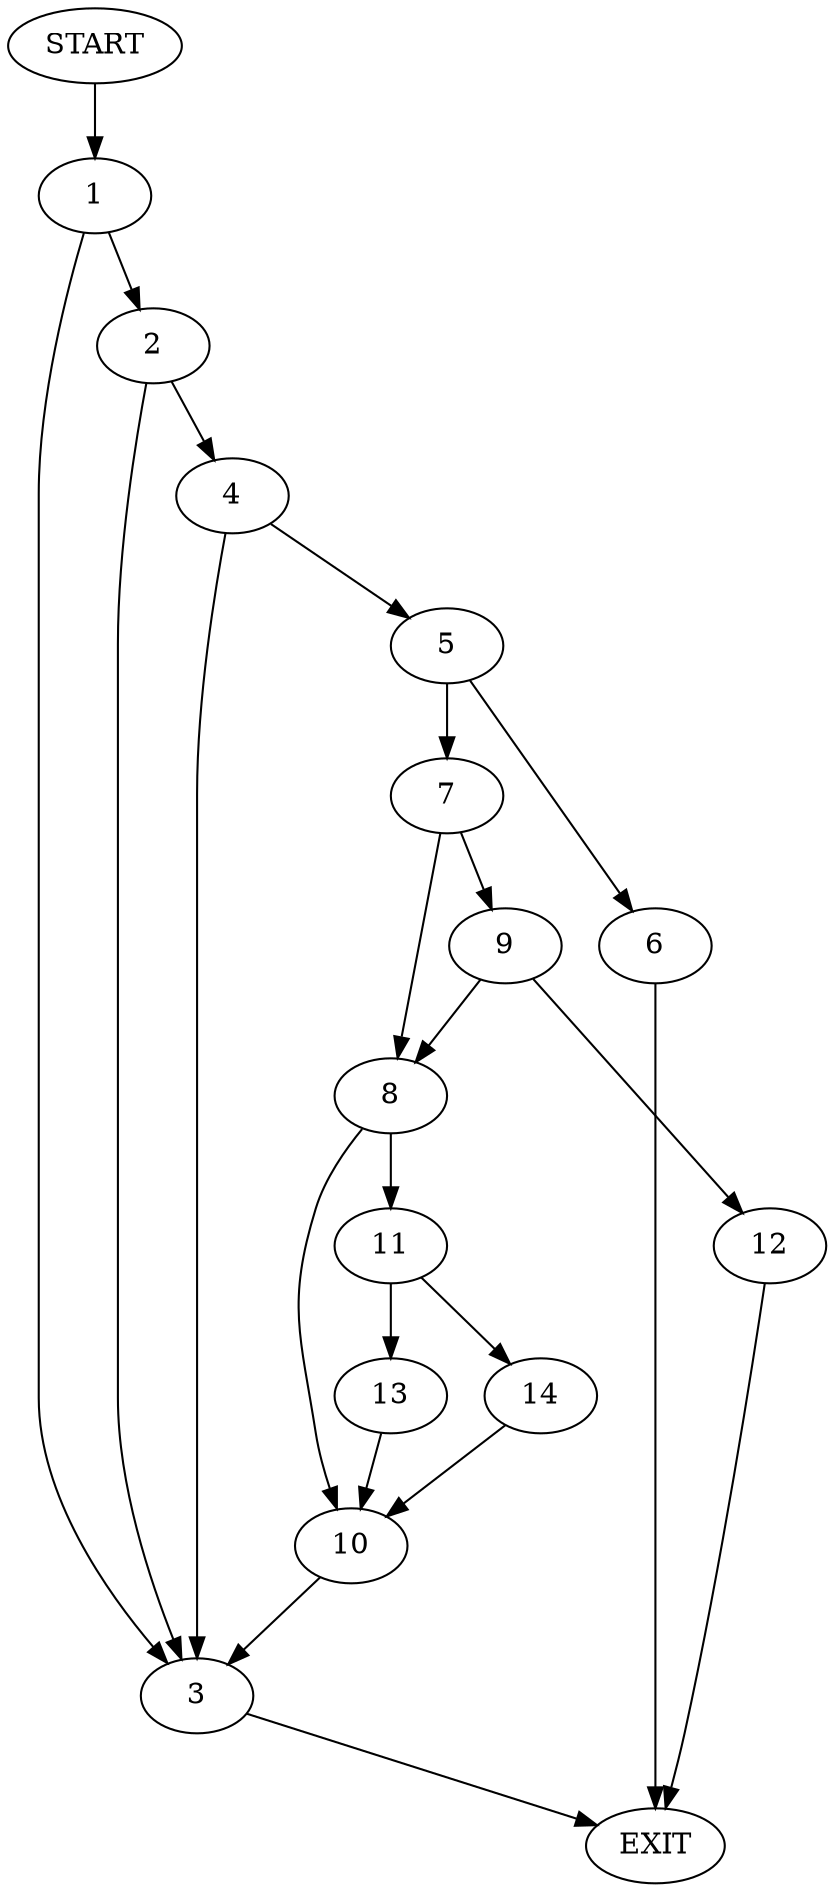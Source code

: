 digraph {
0 [label="START"]
15 [label="EXIT"]
0 -> 1
1 -> 2
1 -> 3
3 -> 15
2 -> 4
2 -> 3
4 -> 3
4 -> 5
5 -> 6
5 -> 7
7 -> 8
7 -> 9
6 -> 15
8 -> 10
8 -> 11
9 -> 12
9 -> 8
12 -> 15
10 -> 3
11 -> 13
11 -> 14
14 -> 10
13 -> 10
}
